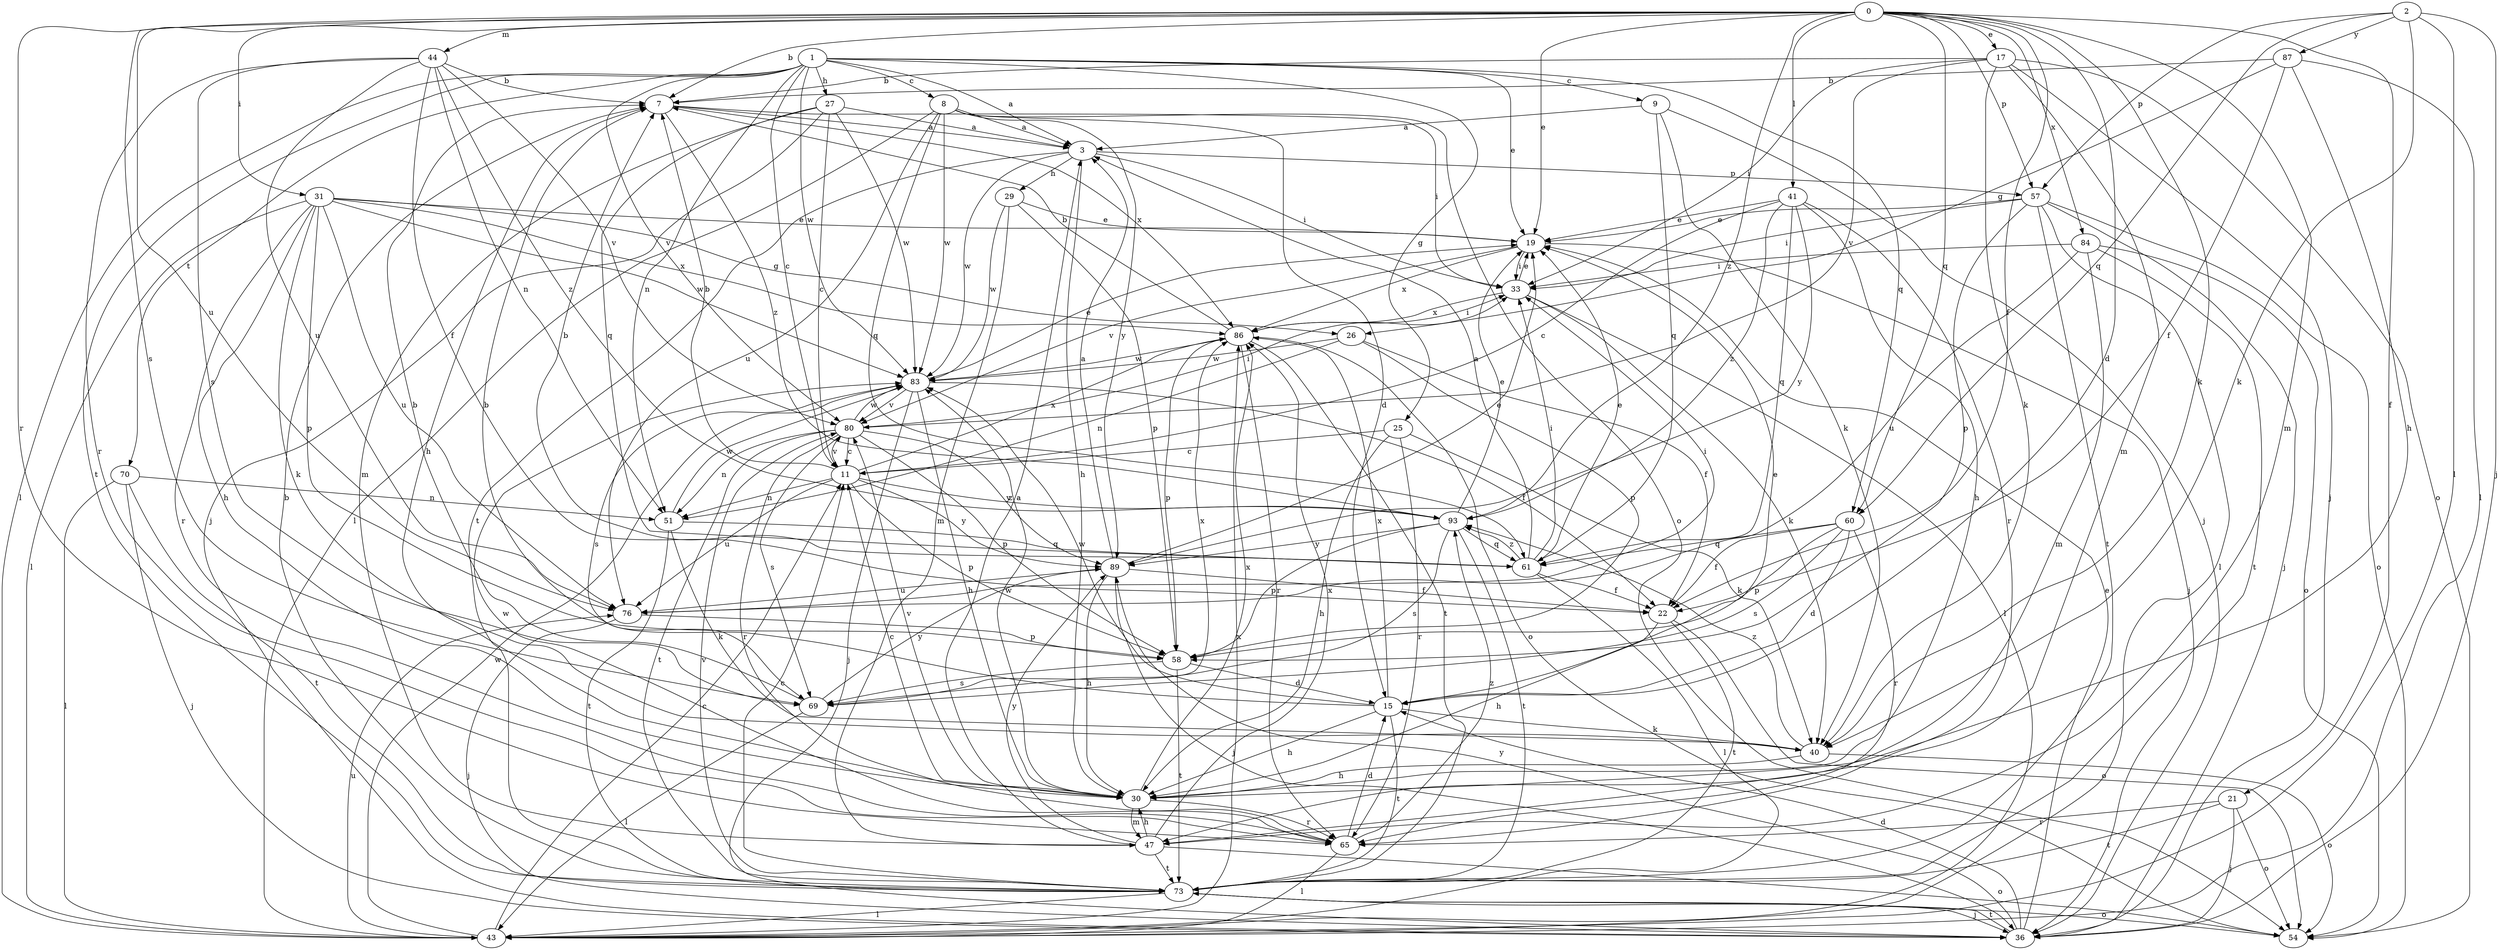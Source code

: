 strict digraph  {
0;
1;
2;
3;
7;
8;
9;
11;
15;
17;
19;
21;
22;
25;
26;
27;
29;
30;
31;
33;
36;
40;
41;
43;
44;
47;
51;
54;
57;
58;
60;
61;
65;
69;
70;
73;
76;
80;
83;
84;
86;
87;
89;
93;
0 -> 7  [label=b];
0 -> 15  [label=d];
0 -> 17  [label=e];
0 -> 19  [label=e];
0 -> 21  [label=f];
0 -> 22  [label=f];
0 -> 31  [label=i];
0 -> 40  [label=k];
0 -> 41  [label=l];
0 -> 44  [label=m];
0 -> 47  [label=m];
0 -> 57  [label=p];
0 -> 60  [label=q];
0 -> 65  [label=r];
0 -> 69  [label=s];
0 -> 76  [label=u];
0 -> 84  [label=x];
0 -> 93  [label=z];
1 -> 3  [label=a];
1 -> 8  [label=c];
1 -> 9  [label=c];
1 -> 11  [label=c];
1 -> 19  [label=e];
1 -> 25  [label=g];
1 -> 27  [label=h];
1 -> 43  [label=l];
1 -> 51  [label=n];
1 -> 60  [label=q];
1 -> 70  [label=t];
1 -> 73  [label=t];
1 -> 80  [label=v];
1 -> 83  [label=w];
2 -> 36  [label=j];
2 -> 40  [label=k];
2 -> 43  [label=l];
2 -> 57  [label=p];
2 -> 60  [label=q];
2 -> 87  [label=y];
3 -> 29  [label=h];
3 -> 30  [label=h];
3 -> 33  [label=i];
3 -> 57  [label=p];
3 -> 73  [label=t];
3 -> 83  [label=w];
7 -> 3  [label=a];
7 -> 30  [label=h];
7 -> 33  [label=i];
7 -> 86  [label=x];
7 -> 93  [label=z];
8 -> 3  [label=a];
8 -> 15  [label=d];
8 -> 43  [label=l];
8 -> 54  [label=o];
8 -> 61  [label=q];
8 -> 76  [label=u];
8 -> 83  [label=w];
8 -> 89  [label=y];
9 -> 3  [label=a];
9 -> 36  [label=j];
9 -> 40  [label=k];
9 -> 61  [label=q];
11 -> 7  [label=b];
11 -> 51  [label=n];
11 -> 58  [label=p];
11 -> 76  [label=u];
11 -> 80  [label=v];
11 -> 86  [label=x];
11 -> 89  [label=y];
11 -> 93  [label=z];
15 -> 7  [label=b];
15 -> 19  [label=e];
15 -> 30  [label=h];
15 -> 40  [label=k];
15 -> 73  [label=t];
15 -> 83  [label=w];
15 -> 86  [label=x];
17 -> 7  [label=b];
17 -> 33  [label=i];
17 -> 36  [label=j];
17 -> 40  [label=k];
17 -> 47  [label=m];
17 -> 54  [label=o];
17 -> 80  [label=v];
19 -> 33  [label=i];
19 -> 36  [label=j];
19 -> 80  [label=v];
19 -> 86  [label=x];
21 -> 36  [label=j];
21 -> 54  [label=o];
21 -> 65  [label=r];
21 -> 73  [label=t];
22 -> 30  [label=h];
22 -> 54  [label=o];
22 -> 73  [label=t];
25 -> 11  [label=c];
25 -> 30  [label=h];
25 -> 40  [label=k];
25 -> 65  [label=r];
26 -> 22  [label=f];
26 -> 51  [label=n];
26 -> 58  [label=p];
26 -> 83  [label=w];
27 -> 3  [label=a];
27 -> 11  [label=c];
27 -> 36  [label=j];
27 -> 47  [label=m];
27 -> 61  [label=q];
27 -> 83  [label=w];
29 -> 19  [label=e];
29 -> 47  [label=m];
29 -> 58  [label=p];
29 -> 83  [label=w];
30 -> 11  [label=c];
30 -> 47  [label=m];
30 -> 65  [label=r];
30 -> 80  [label=v];
30 -> 83  [label=w];
30 -> 86  [label=x];
31 -> 19  [label=e];
31 -> 26  [label=g];
31 -> 30  [label=h];
31 -> 40  [label=k];
31 -> 43  [label=l];
31 -> 58  [label=p];
31 -> 65  [label=r];
31 -> 76  [label=u];
31 -> 83  [label=w];
31 -> 86  [label=x];
33 -> 19  [label=e];
33 -> 40  [label=k];
33 -> 43  [label=l];
33 -> 86  [label=x];
36 -> 15  [label=d];
36 -> 19  [label=e];
36 -> 73  [label=t];
36 -> 89  [label=y];
40 -> 30  [label=h];
40 -> 54  [label=o];
40 -> 93  [label=z];
41 -> 11  [label=c];
41 -> 19  [label=e];
41 -> 30  [label=h];
41 -> 61  [label=q];
41 -> 65  [label=r];
41 -> 89  [label=y];
41 -> 93  [label=z];
43 -> 11  [label=c];
43 -> 76  [label=u];
43 -> 83  [label=w];
43 -> 86  [label=x];
44 -> 7  [label=b];
44 -> 22  [label=f];
44 -> 51  [label=n];
44 -> 65  [label=r];
44 -> 69  [label=s];
44 -> 76  [label=u];
44 -> 80  [label=v];
44 -> 93  [label=z];
47 -> 3  [label=a];
47 -> 30  [label=h];
47 -> 54  [label=o];
47 -> 73  [label=t];
47 -> 86  [label=x];
47 -> 89  [label=y];
51 -> 40  [label=k];
51 -> 61  [label=q];
51 -> 73  [label=t];
51 -> 83  [label=w];
57 -> 19  [label=e];
57 -> 33  [label=i];
57 -> 36  [label=j];
57 -> 43  [label=l];
57 -> 54  [label=o];
57 -> 58  [label=p];
57 -> 73  [label=t];
58 -> 15  [label=d];
58 -> 69  [label=s];
58 -> 73  [label=t];
60 -> 15  [label=d];
60 -> 22  [label=f];
60 -> 58  [label=p];
60 -> 61  [label=q];
60 -> 65  [label=r];
60 -> 69  [label=s];
61 -> 3  [label=a];
61 -> 7  [label=b];
61 -> 19  [label=e];
61 -> 22  [label=f];
61 -> 33  [label=i];
61 -> 43  [label=l];
61 -> 93  [label=z];
65 -> 15  [label=d];
65 -> 43  [label=l];
65 -> 83  [label=w];
65 -> 93  [label=z];
69 -> 7  [label=b];
69 -> 43  [label=l];
69 -> 86  [label=x];
69 -> 89  [label=y];
70 -> 36  [label=j];
70 -> 43  [label=l];
70 -> 51  [label=n];
70 -> 73  [label=t];
73 -> 7  [label=b];
73 -> 11  [label=c];
73 -> 36  [label=j];
73 -> 43  [label=l];
73 -> 54  [label=o];
73 -> 80  [label=v];
76 -> 33  [label=i];
76 -> 36  [label=j];
76 -> 58  [label=p];
80 -> 11  [label=c];
80 -> 33  [label=i];
80 -> 51  [label=n];
80 -> 58  [label=p];
80 -> 65  [label=r];
80 -> 69  [label=s];
80 -> 73  [label=t];
80 -> 83  [label=w];
80 -> 89  [label=y];
83 -> 19  [label=e];
83 -> 22  [label=f];
83 -> 30  [label=h];
83 -> 36  [label=j];
83 -> 69  [label=s];
83 -> 80  [label=v];
84 -> 33  [label=i];
84 -> 47  [label=m];
84 -> 54  [label=o];
84 -> 73  [label=t];
84 -> 76  [label=u];
86 -> 7  [label=b];
86 -> 33  [label=i];
86 -> 54  [label=o];
86 -> 58  [label=p];
86 -> 65  [label=r];
86 -> 73  [label=t];
86 -> 83  [label=w];
87 -> 7  [label=b];
87 -> 22  [label=f];
87 -> 26  [label=g];
87 -> 30  [label=h];
87 -> 43  [label=l];
89 -> 3  [label=a];
89 -> 19  [label=e];
89 -> 22  [label=f];
89 -> 30  [label=h];
89 -> 36  [label=j];
89 -> 76  [label=u];
93 -> 19  [label=e];
93 -> 58  [label=p];
93 -> 61  [label=q];
93 -> 69  [label=s];
93 -> 73  [label=t];
93 -> 89  [label=y];
}
